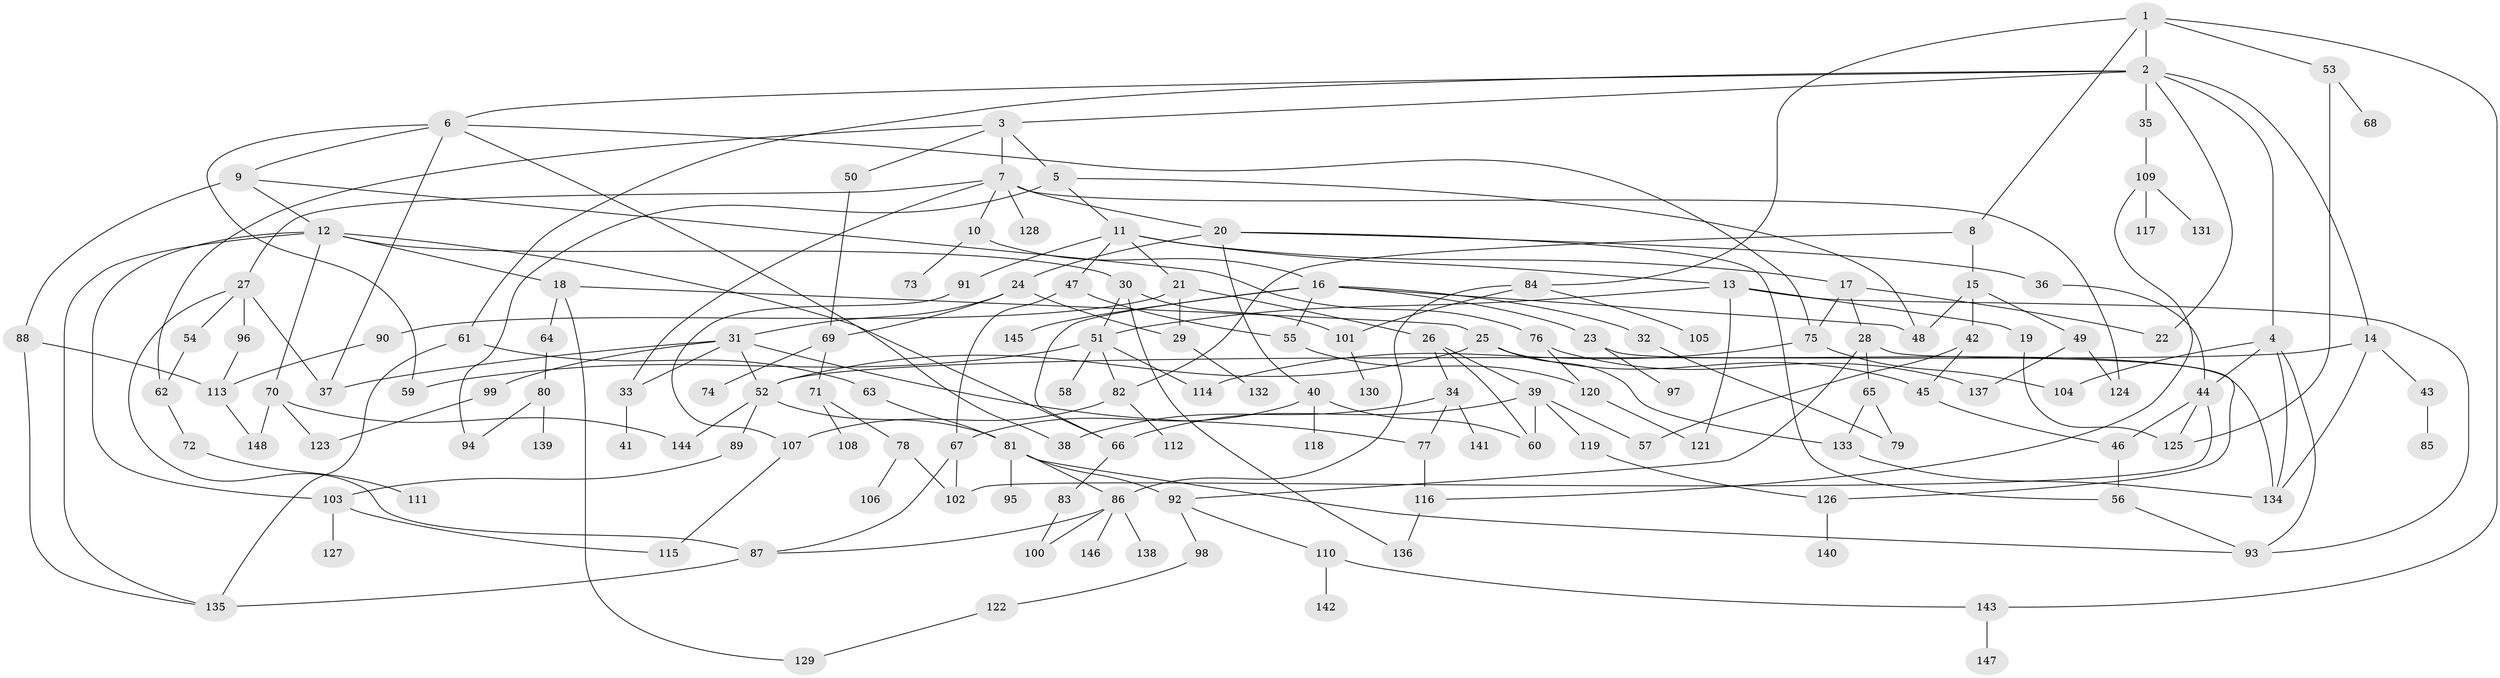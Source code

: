 // coarse degree distribution, {8: 0.011235955056179775, 7: 0.0449438202247191, 4: 0.23595505617977527, 9: 0.02247191011235955, 2: 0.14606741573033707, 5: 0.0898876404494382, 6: 0.0898876404494382, 3: 0.16853932584269662, 1: 0.19101123595505617}
// Generated by graph-tools (version 1.1) at 2025/36/03/04/25 23:36:11]
// undirected, 148 vertices, 217 edges
graph export_dot {
  node [color=gray90,style=filled];
  1;
  2;
  3;
  4;
  5;
  6;
  7;
  8;
  9;
  10;
  11;
  12;
  13;
  14;
  15;
  16;
  17;
  18;
  19;
  20;
  21;
  22;
  23;
  24;
  25;
  26;
  27;
  28;
  29;
  30;
  31;
  32;
  33;
  34;
  35;
  36;
  37;
  38;
  39;
  40;
  41;
  42;
  43;
  44;
  45;
  46;
  47;
  48;
  49;
  50;
  51;
  52;
  53;
  54;
  55;
  56;
  57;
  58;
  59;
  60;
  61;
  62;
  63;
  64;
  65;
  66;
  67;
  68;
  69;
  70;
  71;
  72;
  73;
  74;
  75;
  76;
  77;
  78;
  79;
  80;
  81;
  82;
  83;
  84;
  85;
  86;
  87;
  88;
  89;
  90;
  91;
  92;
  93;
  94;
  95;
  96;
  97;
  98;
  99;
  100;
  101;
  102;
  103;
  104;
  105;
  106;
  107;
  108;
  109;
  110;
  111;
  112;
  113;
  114;
  115;
  116;
  117;
  118;
  119;
  120;
  121;
  122;
  123;
  124;
  125;
  126;
  127;
  128;
  129;
  130;
  131;
  132;
  133;
  134;
  135;
  136;
  137;
  138;
  139;
  140;
  141;
  142;
  143;
  144;
  145;
  146;
  147;
  148;
  1 -- 2;
  1 -- 8;
  1 -- 53;
  1 -- 84;
  1 -- 143;
  2 -- 3;
  2 -- 4;
  2 -- 6;
  2 -- 14;
  2 -- 35;
  2 -- 61;
  2 -- 22;
  3 -- 5;
  3 -- 7;
  3 -- 50;
  3 -- 62;
  4 -- 44;
  4 -- 104;
  4 -- 93;
  4 -- 134;
  5 -- 11;
  5 -- 94;
  5 -- 48;
  6 -- 9;
  6 -- 59;
  6 -- 75;
  6 -- 38;
  6 -- 37;
  7 -- 10;
  7 -- 20;
  7 -- 27;
  7 -- 33;
  7 -- 124;
  7 -- 128;
  8 -- 15;
  8 -- 82;
  9 -- 12;
  9 -- 76;
  9 -- 88;
  10 -- 16;
  10 -- 73;
  11 -- 13;
  11 -- 17;
  11 -- 21;
  11 -- 47;
  11 -- 91;
  12 -- 18;
  12 -- 30;
  12 -- 66;
  12 -- 70;
  12 -- 103;
  12 -- 135;
  13 -- 19;
  13 -- 93;
  13 -- 51;
  13 -- 121;
  14 -- 43;
  14 -- 52;
  14 -- 134;
  15 -- 42;
  15 -- 49;
  15 -- 48;
  16 -- 23;
  16 -- 32;
  16 -- 48;
  16 -- 55;
  16 -- 145;
  16 -- 66;
  17 -- 22;
  17 -- 28;
  17 -- 75;
  18 -- 25;
  18 -- 64;
  18 -- 129;
  19 -- 125;
  20 -- 24;
  20 -- 36;
  20 -- 40;
  20 -- 56;
  21 -- 26;
  21 -- 29;
  21 -- 90;
  23 -- 97;
  23 -- 134;
  24 -- 31;
  24 -- 69;
  24 -- 29;
  25 -- 52;
  25 -- 133;
  25 -- 45;
  26 -- 34;
  26 -- 39;
  26 -- 60;
  27 -- 54;
  27 -- 96;
  27 -- 37;
  27 -- 87;
  28 -- 65;
  28 -- 126;
  28 -- 92;
  29 -- 132;
  30 -- 51;
  30 -- 101;
  30 -- 136;
  31 -- 37;
  31 -- 99;
  31 -- 33;
  31 -- 52;
  31 -- 77;
  32 -- 79;
  33 -- 41;
  34 -- 38;
  34 -- 77;
  34 -- 141;
  35 -- 109;
  36 -- 44;
  39 -- 119;
  39 -- 57;
  39 -- 66;
  39 -- 60;
  40 -- 60;
  40 -- 67;
  40 -- 118;
  42 -- 45;
  42 -- 57;
  43 -- 85;
  44 -- 46;
  44 -- 102;
  44 -- 125;
  45 -- 46;
  46 -- 56;
  47 -- 67;
  47 -- 55;
  49 -- 124;
  49 -- 137;
  50 -- 69;
  51 -- 58;
  51 -- 82;
  51 -- 59;
  51 -- 114;
  52 -- 81;
  52 -- 89;
  52 -- 144;
  53 -- 68;
  53 -- 125;
  54 -- 62;
  55 -- 120;
  56 -- 93;
  61 -- 63;
  61 -- 135;
  62 -- 72;
  63 -- 81;
  64 -- 80;
  65 -- 79;
  65 -- 133;
  66 -- 83;
  67 -- 87;
  67 -- 102;
  69 -- 71;
  69 -- 74;
  70 -- 123;
  70 -- 148;
  70 -- 144;
  71 -- 78;
  71 -- 108;
  72 -- 111;
  75 -- 104;
  75 -- 114;
  76 -- 120;
  76 -- 137;
  77 -- 116;
  78 -- 106;
  78 -- 102;
  80 -- 139;
  80 -- 94;
  81 -- 86;
  81 -- 92;
  81 -- 93;
  81 -- 95;
  82 -- 112;
  82 -- 107;
  83 -- 100;
  84 -- 105;
  84 -- 86;
  84 -- 101;
  86 -- 87;
  86 -- 138;
  86 -- 146;
  86 -- 100;
  87 -- 135;
  88 -- 113;
  88 -- 135;
  89 -- 103;
  90 -- 113;
  91 -- 107;
  92 -- 98;
  92 -- 110;
  96 -- 113;
  98 -- 122;
  99 -- 123;
  101 -- 130;
  103 -- 115;
  103 -- 127;
  107 -- 115;
  109 -- 117;
  109 -- 131;
  109 -- 116;
  110 -- 142;
  110 -- 143;
  113 -- 148;
  116 -- 136;
  119 -- 126;
  120 -- 121;
  122 -- 129;
  126 -- 140;
  133 -- 134;
  143 -- 147;
}
